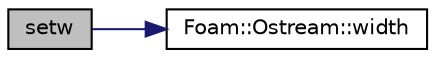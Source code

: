 digraph "setw"
{
  bgcolor="transparent";
  edge [fontname="Helvetica",fontsize="10",labelfontname="Helvetica",labelfontsize="10"];
  node [fontname="Helvetica",fontsize="10",shape=record];
  rankdir="LR";
  Node1 [label="setw",height=0.2,width=0.4,color="black", fillcolor="grey75", style="filled", fontcolor="black"];
  Node1 -> Node2 [color="midnightblue",fontsize="10",style="solid",fontname="Helvetica"];
  Node2 [label="Foam::Ostream::width",height=0.2,width=0.4,color="black",URL="$a01736.html#a850da08a4c39d7a14043dc3b7ee53853",tooltip="Get width of output field. "];
}
